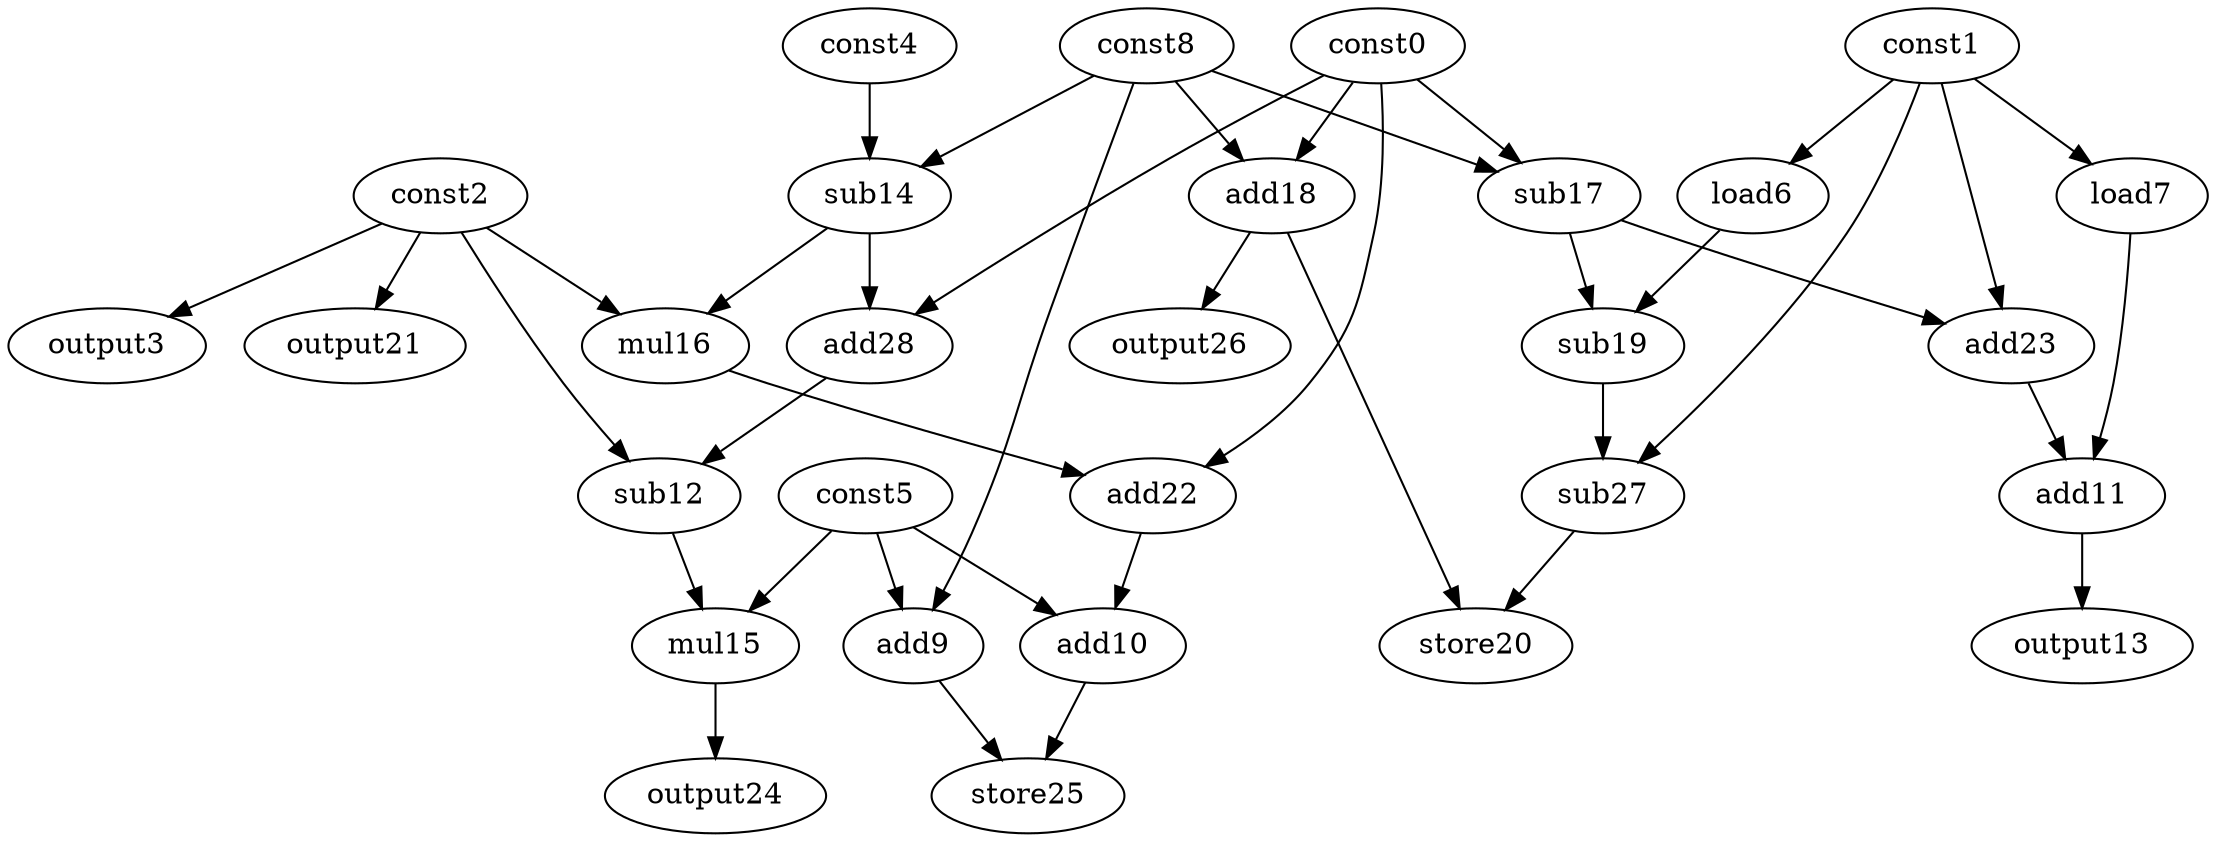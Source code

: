 digraph G { 
const0[opcode=const]; 
const1[opcode=const]; 
const2[opcode=const]; 
output3[opcode=output]; 
const4[opcode=const]; 
const5[opcode=const]; 
load6[opcode=load]; 
load7[opcode=load]; 
const8[opcode=const]; 
add9[opcode=add]; 
add10[opcode=add]; 
add11[opcode=add]; 
sub12[opcode=sub]; 
output13[opcode=output]; 
sub14[opcode=sub]; 
mul15[opcode=mul]; 
mul16[opcode=mul]; 
sub17[opcode=sub]; 
add18[opcode=add]; 
sub19[opcode=sub]; 
store20[opcode=store]; 
output21[opcode=output]; 
add22[opcode=add]; 
add23[opcode=add]; 
output24[opcode=output]; 
store25[opcode=store]; 
output26[opcode=output]; 
sub27[opcode=sub]; 
add28[opcode=add]; 
const2->output3[operand=0];
const1->load6[operand=0];
const1->load7[operand=0];
const8->add9[operand=0];
const5->add9[operand=1];
const8->sub14[operand=0];
const4->sub14[operand=1];
const8->sub17[operand=0];
const0->sub17[operand=1];
const0->add18[operand=0];
const8->add18[operand=1];
const2->output21[operand=0];
const2->mul16[operand=0];
sub14->mul16[operand=1];
sub17->sub19[operand=0];
load6->sub19[operand=1];
sub17->add23[operand=0];
const1->add23[operand=1];
add18->output26[operand=0];
const0->add28[operand=0];
sub14->add28[operand=1];
add23->add11[operand=0];
load7->add11[operand=1];
const2->sub12[operand=0];
add28->sub12[operand=1];
mul16->add22[operand=0];
const0->add22[operand=1];
const1->sub27[operand=0];
sub19->sub27[operand=1];
const5->add10[operand=0];
add22->add10[operand=1];
add11->output13[operand=0];
sub12->mul15[operand=0];
const5->mul15[operand=1];
add18->store20[operand=0];
sub27->store20[operand=1];
mul15->output24[operand=0];
add9->store25[operand=0];
add10->store25[operand=1];
}
